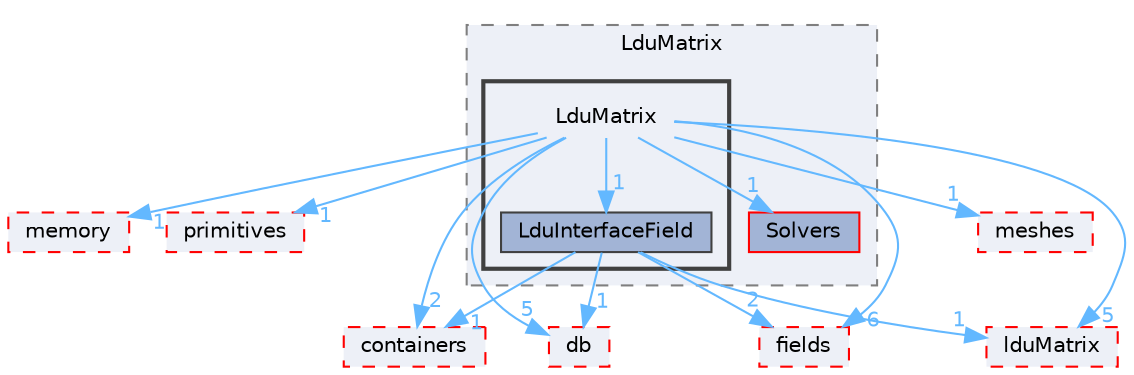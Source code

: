 digraph "src/OpenFOAM/matrices/LduMatrix/LduMatrix"
{
 // LATEX_PDF_SIZE
  bgcolor="transparent";
  edge [fontname=Helvetica,fontsize=10,labelfontname=Helvetica,labelfontsize=10];
  node [fontname=Helvetica,fontsize=10,shape=box,height=0.2,width=0.4];
  compound=true
  subgraph clusterdir_ad1279e85697e0f0972e5fabfcfcce34 {
    graph [ bgcolor="#edf0f7", pencolor="grey50", label="LduMatrix", fontname=Helvetica,fontsize=10 style="filled,dashed", URL="dir_ad1279e85697e0f0972e5fabfcfcce34.html",tooltip=""]
  dir_9c7abde4f07fc7239da2063620c14a52 [label="Solvers", fillcolor="#a2b4d6", color="red", style="filled", URL="dir_9c7abde4f07fc7239da2063620c14a52.html",tooltip=""];
  subgraph clusterdir_5ec68055571869848388d37c5cf0a9c9 {
    graph [ bgcolor="#edf0f7", pencolor="grey25", label="", fontname=Helvetica,fontsize=10 style="filled,bold", URL="dir_5ec68055571869848388d37c5cf0a9c9.html",tooltip=""]
    dir_5ec68055571869848388d37c5cf0a9c9 [shape=plaintext, label="LduMatrix"];
  dir_bdaa8f5f34b29c637499c3b7dc3574c1 [label="LduInterfaceField", fillcolor="#a2b4d6", color="grey25", style="filled", URL="dir_bdaa8f5f34b29c637499c3b7dc3574c1.html",tooltip=""];
  }
  }
  dir_19d0872053bde092be81d7fe3f56cbf7 [label="containers", fillcolor="#edf0f7", color="red", style="filled,dashed", URL="dir_19d0872053bde092be81d7fe3f56cbf7.html",tooltip=""];
  dir_385a22dcc2f7120acb0f1a7a832b3b8d [label="memory", fillcolor="#edf0f7", color="red", style="filled,dashed", URL="dir_385a22dcc2f7120acb0f1a7a832b3b8d.html",tooltip=""];
  dir_3e50f45338116b169052b428016851aa [label="primitives", fillcolor="#edf0f7", color="red", style="filled,dashed", URL="dir_3e50f45338116b169052b428016851aa.html",tooltip=""];
  dir_63c634f7a7cfd679ac26c67fb30fc32f [label="db", fillcolor="#edf0f7", color="red", style="filled,dashed", URL="dir_63c634f7a7cfd679ac26c67fb30fc32f.html",tooltip=""];
  dir_962442b8f989d5529fab5e0f0e4ffb74 [label="fields", fillcolor="#edf0f7", color="red", style="filled,dashed", URL="dir_962442b8f989d5529fab5e0f0e4ffb74.html",tooltip=""];
  dir_aa2423979fb45fc41c393a5db370ab21 [label="meshes", fillcolor="#edf0f7", color="red", style="filled,dashed", URL="dir_aa2423979fb45fc41c393a5db370ab21.html",tooltip=""];
  dir_bce8a1f1efa9a7681b85c119e7b79042 [label="lduMatrix", fillcolor="#edf0f7", color="red", style="filled,dashed", URL="dir_bce8a1f1efa9a7681b85c119e7b79042.html",tooltip=""];
  dir_5ec68055571869848388d37c5cf0a9c9->dir_19d0872053bde092be81d7fe3f56cbf7 [headlabel="2", labeldistance=1.5 headhref="dir_002119_000669.html" href="dir_002119_000669.html" color="steelblue1" fontcolor="steelblue1"];
  dir_5ec68055571869848388d37c5cf0a9c9->dir_385a22dcc2f7120acb0f1a7a832b3b8d [headlabel="1", labeldistance=1.5 headhref="dir_002119_002352.html" href="dir_002119_002352.html" color="steelblue1" fontcolor="steelblue1"];
  dir_5ec68055571869848388d37c5cf0a9c9->dir_3e50f45338116b169052b428016851aa [headlabel="1", labeldistance=1.5 headhref="dir_002119_003069.html" href="dir_002119_003069.html" color="steelblue1" fontcolor="steelblue1"];
  dir_5ec68055571869848388d37c5cf0a9c9->dir_63c634f7a7cfd679ac26c67fb30fc32f [headlabel="5", labeldistance=1.5 headhref="dir_002119_000817.html" href="dir_002119_000817.html" color="steelblue1" fontcolor="steelblue1"];
  dir_5ec68055571869848388d37c5cf0a9c9->dir_962442b8f989d5529fab5e0f0e4ffb74 [headlabel="6", labeldistance=1.5 headhref="dir_002119_001335.html" href="dir_002119_001335.html" color="steelblue1" fontcolor="steelblue1"];
  dir_5ec68055571869848388d37c5cf0a9c9->dir_9c7abde4f07fc7239da2063620c14a52 [headlabel="1", labeldistance=1.5 headhref="dir_002119_003657.html" href="dir_002119_003657.html" color="steelblue1" fontcolor="steelblue1"];
  dir_5ec68055571869848388d37c5cf0a9c9->dir_aa2423979fb45fc41c393a5db370ab21 [headlabel="1", labeldistance=1.5 headhref="dir_002119_002368.html" href="dir_002119_002368.html" color="steelblue1" fontcolor="steelblue1"];
  dir_5ec68055571869848388d37c5cf0a9c9->dir_bce8a1f1efa9a7681b85c119e7b79042 [headlabel="5", labeldistance=1.5 headhref="dir_002119_002116.html" href="dir_002119_002116.html" color="steelblue1" fontcolor="steelblue1"];
  dir_5ec68055571869848388d37c5cf0a9c9->dir_bdaa8f5f34b29c637499c3b7dc3574c1 [headlabel="1", labeldistance=1.5 headhref="dir_002119_002113.html" href="dir_002119_002113.html" color="steelblue1" fontcolor="steelblue1"];
  dir_bdaa8f5f34b29c637499c3b7dc3574c1->dir_19d0872053bde092be81d7fe3f56cbf7 [headlabel="1", labeldistance=1.5 headhref="dir_002113_000669.html" href="dir_002113_000669.html" color="steelblue1" fontcolor="steelblue1"];
  dir_bdaa8f5f34b29c637499c3b7dc3574c1->dir_63c634f7a7cfd679ac26c67fb30fc32f [headlabel="1", labeldistance=1.5 headhref="dir_002113_000817.html" href="dir_002113_000817.html" color="steelblue1" fontcolor="steelblue1"];
  dir_bdaa8f5f34b29c637499c3b7dc3574c1->dir_962442b8f989d5529fab5e0f0e4ffb74 [headlabel="2", labeldistance=1.5 headhref="dir_002113_001335.html" href="dir_002113_001335.html" color="steelblue1" fontcolor="steelblue1"];
  dir_bdaa8f5f34b29c637499c3b7dc3574c1->dir_bce8a1f1efa9a7681b85c119e7b79042 [headlabel="1", labeldistance=1.5 headhref="dir_002113_002116.html" href="dir_002113_002116.html" color="steelblue1" fontcolor="steelblue1"];
}
